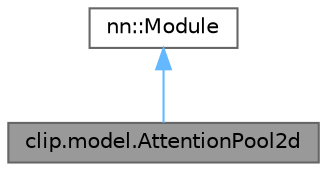 digraph "clip.model.AttentionPool2d"
{
 // LATEX_PDF_SIZE
  bgcolor="transparent";
  edge [fontname=Helvetica,fontsize=10,labelfontname=Helvetica,labelfontsize=10];
  node [fontname=Helvetica,fontsize=10,shape=box,height=0.2,width=0.4];
  Node1 [id="Node000001",label="clip.model.AttentionPool2d",height=0.2,width=0.4,color="gray40", fillcolor="grey60", style="filled", fontcolor="black",tooltip="Implements a 2D attention pooling layer."];
  Node2 -> Node1 [id="edge2_Node000001_Node000002",dir="back",color="steelblue1",style="solid",tooltip=" "];
  Node2 [id="Node000002",label="nn::Module",height=0.2,width=0.4,color="gray40", fillcolor="white", style="filled",tooltip=" "];
}
